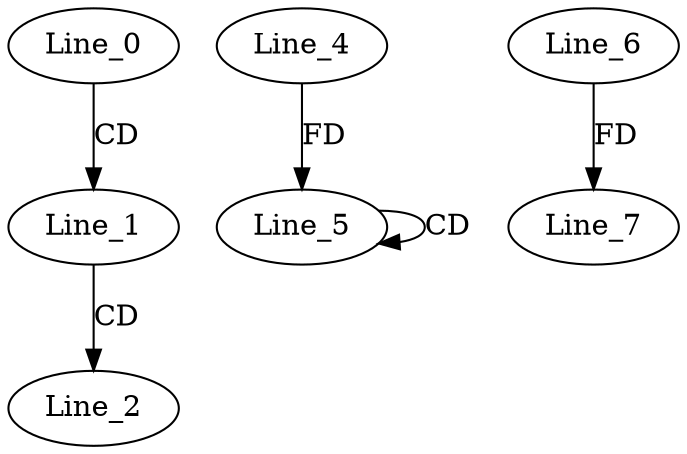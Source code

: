 digraph G {
  Line_0;
  Line_1;
  Line_2;
  Line_5;
  Line_5;
  Line_4;
  Line_5;
  Line_6;
  Line_7;
  Line_0 -> Line_1 [ label="CD" ];
  Line_1 -> Line_2 [ label="CD" ];
  Line_5 -> Line_5 [ label="CD" ];
  Line_4 -> Line_5 [ label="FD" ];
  Line_6 -> Line_7 [ label="FD" ];
}
